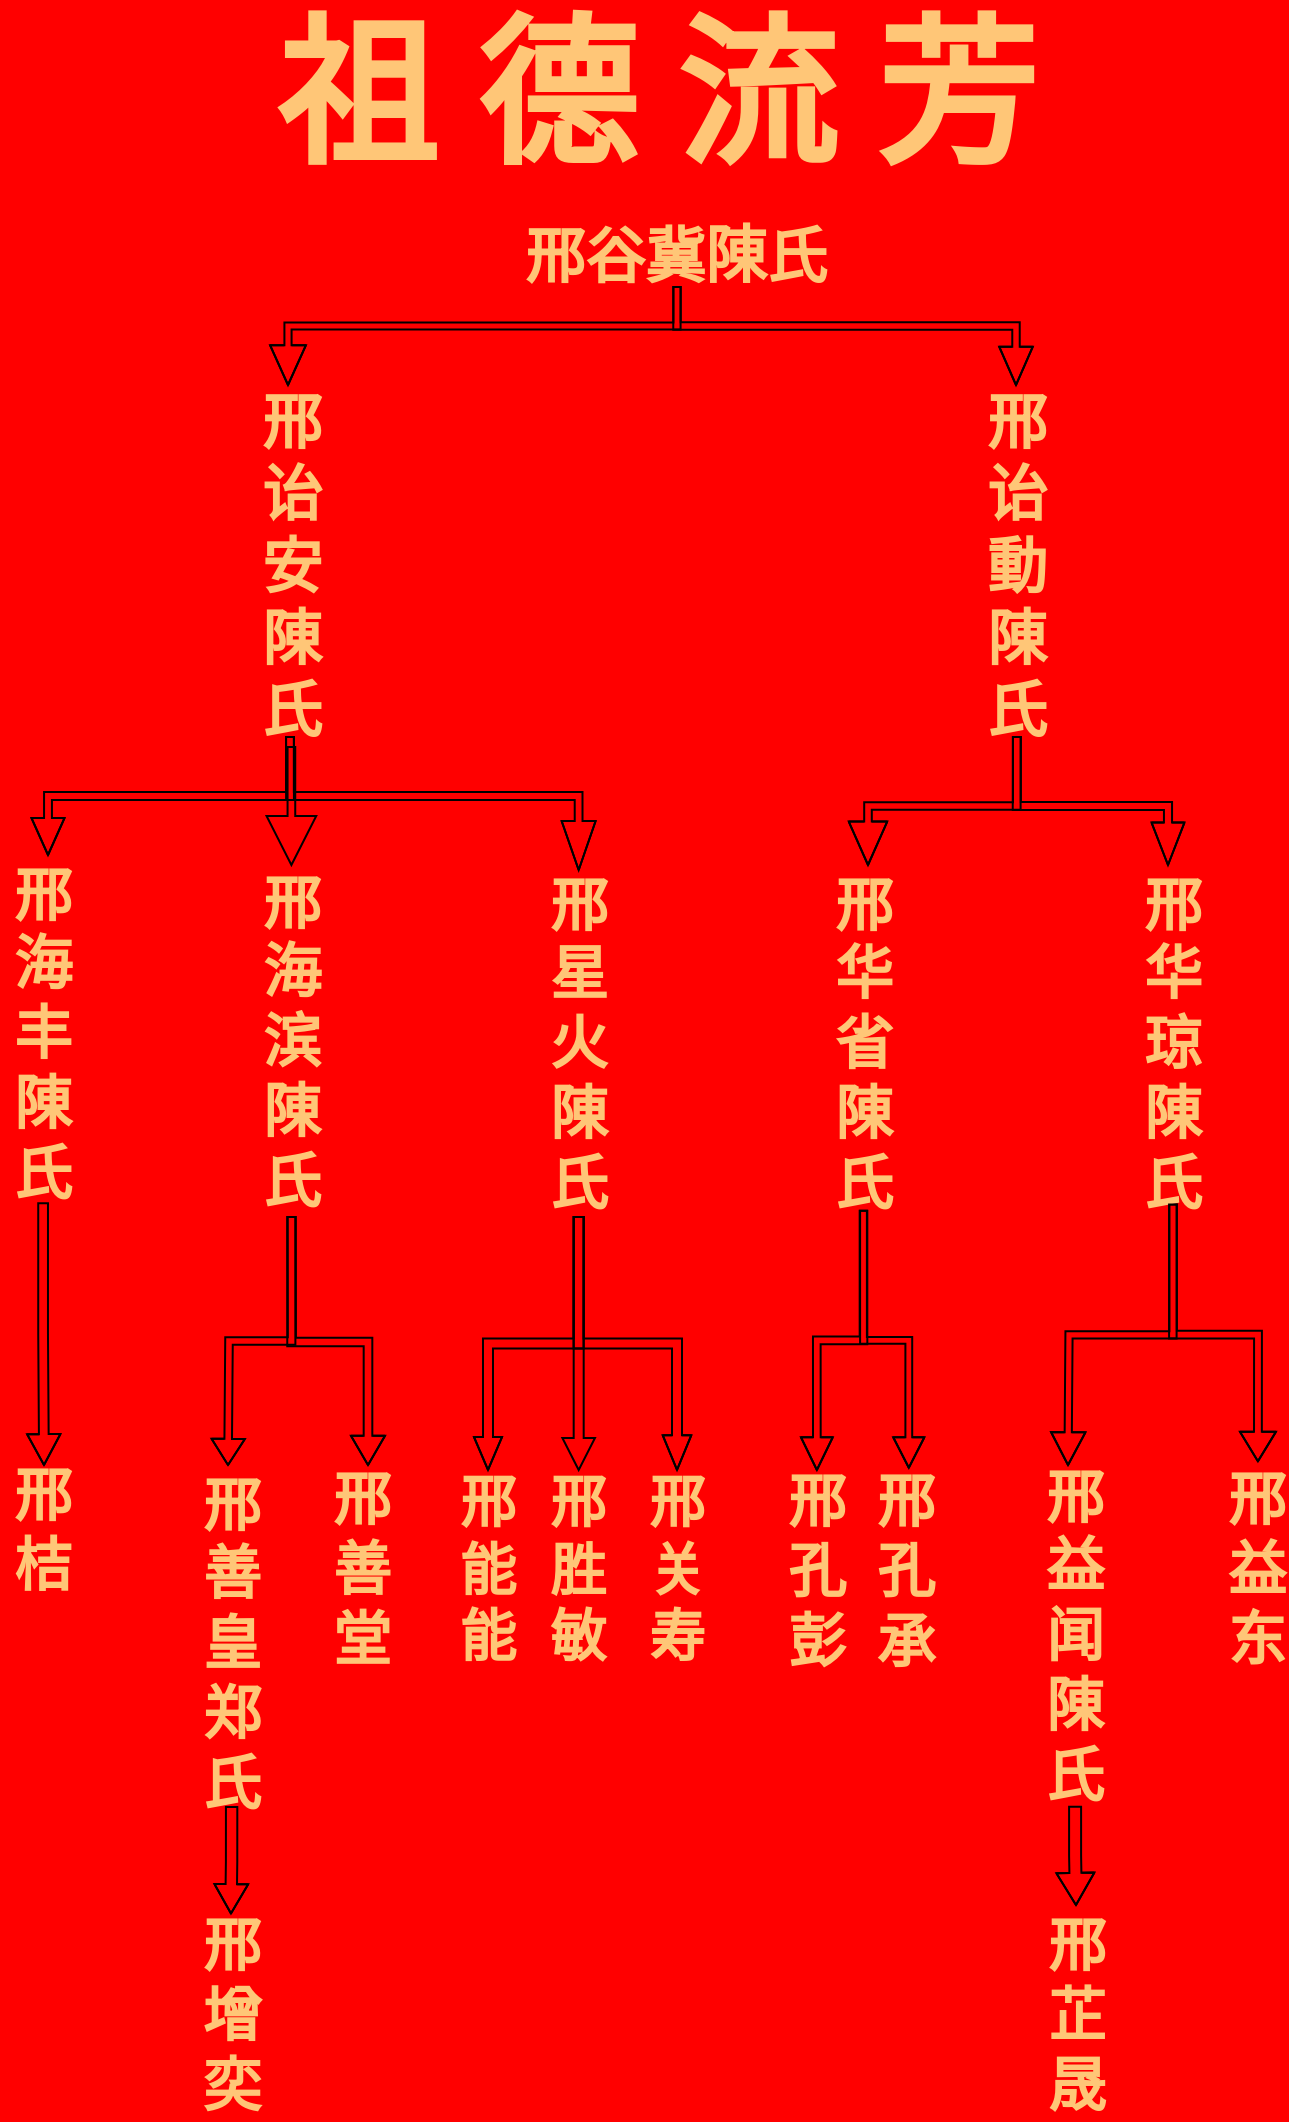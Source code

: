 <mxfile version="26.0.11">
  <diagram name="Page-1" id="RpHs7PLilBtEIWHlMbL4">
    <mxGraphModel dx="1590" dy="1078" grid="1" gridSize="10" guides="1" tooltips="1" connect="1" arrows="1" fold="1" page="1" pageScale="1" pageWidth="827" pageHeight="1169" background="#FF0000" math="0" shadow="0">
      <root>
        <mxCell id="0" />
        <mxCell id="1" parent="0" />
        <mxCell id="3mZjC6TeXiICDlZPDG1V-1" value="&lt;font style=&quot;font-size: 80px;&quot; face=&quot;Times New Roman&quot;&gt;祖 德 流 芳&lt;/font&gt;" style="text;strokeColor=none;align=center;fillColor=none;html=1;verticalAlign=middle;whiteSpace=wrap;rounded=0;strokeWidth=1;fontColor=light-dark(#ffc677, #a95100);fontStyle=1" parent="1" vertex="1">
          <mxGeometry x="195" y="30" width="458" height="90" as="geometry" />
        </mxCell>
        <mxCell id="8uNbgZS-m6edGhrlhhFk-21" style="edgeStyle=orthogonalEdgeStyle;shape=flexArrow;rounded=0;orthogonalLoop=1;jettySize=auto;html=1;exitX=0.5;exitY=1;exitDx=0;exitDy=0;width=3.582;endSize=6.312;endWidth=13.351;" edge="1" parent="1" source="3mZjC6TeXiICDlZPDG1V-12">
          <mxGeometry relative="1" as="geometry">
            <mxPoint x="240" y="220" as="targetPoint" />
            <Array as="points">
              <mxPoint x="434" y="190" />
              <mxPoint x="240" y="190" />
            </Array>
          </mxGeometry>
        </mxCell>
        <mxCell id="8uNbgZS-m6edGhrlhhFk-40" style="edgeStyle=orthogonalEdgeStyle;shape=flexArrow;rounded=0;orthogonalLoop=1;jettySize=auto;html=1;exitX=0.5;exitY=1;exitDx=0;exitDy=0;width=3.721;endSize=6.052;endWidth=12.086;" edge="1" parent="1" source="3mZjC6TeXiICDlZPDG1V-12">
          <mxGeometry relative="1" as="geometry">
            <mxPoint x="604" y="220" as="targetPoint" />
            <Array as="points">
              <mxPoint x="435" y="190" />
              <mxPoint x="604" y="190" />
            </Array>
          </mxGeometry>
        </mxCell>
        <mxCell id="3mZjC6TeXiICDlZPDG1V-12" value="&lt;div style=&quot;text-align: start;&quot;&gt;&lt;b style=&quot;font-size: 30px;&quot;&gt;&lt;span style=&quot;white-space: nowrap;&quot;&gt;邢谷冀&lt;/span&gt;&lt;/b&gt;&lt;span style=&quot;text-align: center;&quot;&gt;&lt;font style=&quot;font-size: 31px;&quot;&gt;&lt;b&gt;陳&lt;/b&gt;&lt;/font&gt;&lt;/span&gt;&lt;b style=&quot;font-size: 30px;&quot;&gt;&lt;span style=&quot;white-space: nowrap;&quot;&gt;氏&lt;/span&gt;&lt;/b&gt;&lt;/div&gt;" style="text;strokeColor=none;align=center;fillColor=none;html=1;verticalAlign=middle;whiteSpace=wrap;rounded=0;strokeWidth=1;fontColor=light-dark(#ffc677, #a95100);" parent="1" vertex="1">
          <mxGeometry x="336.38" y="140" width="196.25" height="30" as="geometry" />
        </mxCell>
        <mxCell id="8uNbgZS-m6edGhrlhhFk-22" style="edgeStyle=orthogonalEdgeStyle;shape=flexArrow;rounded=0;orthogonalLoop=1;jettySize=auto;html=1;width=3.944;endSize=5.854;endWidth=11.613;" edge="1" parent="1">
          <mxGeometry relative="1" as="geometry">
            <mxPoint x="120" y="455.0" as="targetPoint" />
            <mxPoint x="241.034" y="395.0" as="sourcePoint" />
            <Array as="points">
              <mxPoint x="241" y="425" />
              <mxPoint x="120" y="425" />
            </Array>
          </mxGeometry>
        </mxCell>
        <mxCell id="8uNbgZS-m6edGhrlhhFk-25" style="edgeStyle=orthogonalEdgeStyle;shape=flexArrow;rounded=0;orthogonalLoop=1;jettySize=auto;html=1;entryX=0.5;entryY=0;entryDx=0;entryDy=0;width=3.896;endSize=7.829;endWidth=12.096;" edge="1" parent="1" target="3mZjC6TeXiICDlZPDG1V-36">
          <mxGeometry relative="1" as="geometry">
            <mxPoint x="240.957" y="395.0" as="sourcePoint" />
            <mxPoint x="385.34" y="466.25" as="targetPoint" />
            <Array as="points">
              <mxPoint x="241" y="425" />
              <mxPoint x="385" y="425" />
            </Array>
          </mxGeometry>
        </mxCell>
        <mxCell id="8uNbgZS-m6edGhrlhhFk-56" style="edgeStyle=orthogonalEdgeStyle;shape=flexArrow;rounded=0;orthogonalLoop=1;jettySize=auto;html=1;exitX=0.5;exitY=1;exitDx=0;exitDy=0;entryX=0.5;entryY=0;entryDx=0;entryDy=0;width=3.842;endSize=7.835;" edge="1" parent="1">
          <mxGeometry relative="1" as="geometry">
            <mxPoint x="241.7" y="400" as="sourcePoint" />
            <mxPoint x="241.7" y="460" as="targetPoint" />
          </mxGeometry>
        </mxCell>
        <mxCell id="3mZjC6TeXiICDlZPDG1V-23" value="&lt;span style=&quot;white-space: nowrap;&quot;&gt;&lt;b&gt;&lt;font style=&quot;font-size: 30px;&quot;&gt;邢&lt;/font&gt;&lt;/b&gt;&lt;/span&gt;&lt;div&gt;&lt;span style=&quot;white-space: nowrap;&quot;&gt;&lt;b&gt;&lt;font style=&quot;font-size: 30px;&quot;&gt;诒&lt;/font&gt;&lt;/b&gt;&lt;/span&gt;&lt;/div&gt;&lt;div&gt;&lt;font style=&quot;font-size: 30px;&quot;&gt;&lt;span style=&quot;white-space: nowrap;&quot;&gt;&lt;b&gt;&lt;font&gt;安&lt;/font&gt;&lt;/b&gt;&lt;/span&gt;&lt;b&gt;&lt;font&gt;陳&lt;/font&gt;&lt;/b&gt;&lt;/font&gt;&lt;/div&gt;&lt;div&gt;&lt;span style=&quot;white-space: nowrap;&quot;&gt;&lt;b&gt;&lt;font style=&quot;font-size: 30px;&quot;&gt;氏&lt;/font&gt;&lt;/b&gt;&lt;/span&gt;&lt;/div&gt;" style="text;strokeColor=none;align=center;fillColor=none;html=1;verticalAlign=middle;whiteSpace=wrap;rounded=0;strokeWidth=1;fontColor=light-dark(#ffc677, #a95100);" parent="1" vertex="1">
          <mxGeometry x="222.75" y="220" width="38" height="180" as="geometry" />
        </mxCell>
        <mxCell id="8uNbgZS-m6edGhrlhhFk-27" style="edgeStyle=orthogonalEdgeStyle;shape=flexArrow;rounded=0;orthogonalLoop=1;jettySize=auto;html=1;width=3.797;endSize=6.904;endWidth=14.438;" edge="1" parent="1" source="3mZjC6TeXiICDlZPDG1V-25">
          <mxGeometry relative="1" as="geometry">
            <mxPoint x="530" y="460" as="targetPoint" />
            <Array as="points">
              <mxPoint x="604" y="430" />
              <mxPoint x="530" y="430" />
            </Array>
          </mxGeometry>
        </mxCell>
        <mxCell id="8uNbgZS-m6edGhrlhhFk-28" style="edgeStyle=orthogonalEdgeStyle;shape=flexArrow;rounded=0;orthogonalLoop=1;jettySize=auto;html=1;exitX=0.5;exitY=1;exitDx=0;exitDy=0;width=4.051;endSize=6.734;endWidth=11.388;" edge="1" parent="1" source="3mZjC6TeXiICDlZPDG1V-25">
          <mxGeometry relative="1" as="geometry">
            <mxPoint x="680" y="460" as="targetPoint" />
            <Array as="points">
              <mxPoint x="604" y="430" />
              <mxPoint x="680" y="430" />
            </Array>
          </mxGeometry>
        </mxCell>
        <mxCell id="3mZjC6TeXiICDlZPDG1V-25" value="&lt;span style=&quot;white-space: nowrap;&quot;&gt;&lt;b&gt;&lt;font style=&quot;font-size: 30px;&quot;&gt;邢&lt;/font&gt;&lt;/b&gt;&lt;/span&gt;&lt;div&gt;&lt;b&gt;&lt;font style=&quot;font-size: 30px;&quot;&gt;&lt;span style=&quot;white-space: nowrap;&quot;&gt;诒&lt;/span&gt;&lt;br&gt;&lt;/font&gt;&lt;/b&gt;&lt;/div&gt;&lt;div&gt;&lt;font style=&quot;font-size: 30px;&quot;&gt;&lt;b&gt;動&lt;/b&gt;&lt;br&gt;&lt;/font&gt;&lt;/div&gt;&lt;div&gt;&lt;font style=&quot;font-size: 30px;&quot;&gt;&lt;b&gt;&lt;font&gt;陳&lt;/font&gt;&lt;/b&gt;&lt;br&gt;&lt;/font&gt;&lt;/div&gt;&lt;div&gt;&lt;span style=&quot;white-space: nowrap;&quot;&gt;&lt;b&gt;&lt;font style=&quot;font-size: 30px;&quot;&gt;氏&lt;/font&gt;&lt;/b&gt;&lt;/span&gt;&lt;/div&gt;" style="text;strokeColor=none;align=center;fillColor=none;html=1;verticalAlign=middle;whiteSpace=wrap;rounded=0;strokeWidth=1;fontColor=light-dark(#ffc677, #a95100);" parent="1" vertex="1">
          <mxGeometry x="586.94" y="225" width="35" height="170" as="geometry" />
        </mxCell>
        <mxCell id="8uNbgZS-m6edGhrlhhFk-47" style="edgeStyle=orthogonalEdgeStyle;shape=flexArrow;rounded=0;orthogonalLoop=1;jettySize=auto;html=1;exitX=0.5;exitY=1;exitDx=0;exitDy=0;width=3.6;endSize=5.14;endWidth=12.628;" edge="1" parent="1" source="3mZjC6TeXiICDlZPDG1V-26">
          <mxGeometry relative="1" as="geometry">
            <mxPoint x="630" y="760" as="targetPoint" />
          </mxGeometry>
        </mxCell>
        <mxCell id="3mZjC6TeXiICDlZPDG1V-26" value="&lt;font style=&quot;font-size: 29px;&quot;&gt;&lt;span style=&quot;white-space: nowrap;&quot;&gt;&lt;b&gt;邢&lt;/b&gt;&lt;/span&gt;&lt;/font&gt;&lt;div&gt;&lt;b&gt;&lt;font style=&quot;font-size: 29px;&quot;&gt;&lt;span style=&quot;white-space: nowrap;&quot;&gt;华&lt;/span&gt;&lt;br&gt;&lt;/font&gt;&lt;/b&gt;&lt;/div&gt;&lt;div&gt;&lt;font style=&quot;font-size: 29px;&quot;&gt;&lt;span style=&quot;white-space: nowrap;&quot;&gt;&lt;b&gt;琼&lt;/b&gt;&lt;/span&gt;&lt;/font&gt;&lt;/div&gt;&lt;div&gt;&lt;font style=&quot;font-size: 29px;&quot;&gt;&lt;b&gt;&lt;font&gt;陳&lt;/font&gt;&lt;/b&gt;&lt;br&gt;&lt;/font&gt;&lt;/div&gt;&lt;div&gt;&lt;font style=&quot;font-size: 29px;&quot;&gt;&lt;span style=&quot;white-space: nowrap;&quot;&gt;&lt;b&gt;氏&lt;/b&gt;&lt;/span&gt;&lt;/font&gt;&lt;/div&gt;" style="text;strokeColor=none;align=center;fillColor=none;html=1;verticalAlign=middle;whiteSpace=wrap;rounded=0;strokeWidth=1;fontColor=light-dark(#ffc677, #a95100);" parent="1" vertex="1">
          <mxGeometry x="660" y="468.75" width="45" height="160" as="geometry" />
        </mxCell>
        <mxCell id="8uNbgZS-m6edGhrlhhFk-35" style="edgeStyle=orthogonalEdgeStyle;shape=flexArrow;rounded=0;orthogonalLoop=1;jettySize=auto;html=1;entryX=0.5;entryY=0;entryDx=0;entryDy=0;width=3.83;endSize=5.128;endWidth=11.08;" edge="1" parent="1" source="3mZjC6TeXiICDlZPDG1V-27" target="3mZjC6TeXiICDlZPDG1V-30">
          <mxGeometry relative="1" as="geometry" />
        </mxCell>
        <mxCell id="3mZjC6TeXiICDlZPDG1V-27" value="&lt;span style=&quot;white-space: nowrap;&quot;&gt;&lt;b&gt;&lt;font style=&quot;font-size: 29px;&quot;&gt;邢&lt;/font&gt;&lt;/b&gt;&lt;/span&gt;&lt;div&gt;&lt;span style=&quot;white-space: nowrap;&quot;&gt;&lt;b&gt;&lt;font style=&quot;font-size: 29px;&quot;&gt;华&lt;/font&gt;&lt;/b&gt;&lt;/span&gt;&lt;/div&gt;&lt;div&gt;&lt;span style=&quot;white-space: nowrap;&quot;&gt;&lt;b&gt;&lt;font style=&quot;font-size: 29px;&quot;&gt;省&lt;/font&gt;&lt;/b&gt;&lt;/span&gt;&lt;/div&gt;&lt;div&gt;&lt;font style=&quot;font-size: 29px;&quot;&gt;&lt;b&gt;&lt;font&gt;陳&lt;/font&gt;&lt;/b&gt;&lt;br&gt;&lt;/font&gt;&lt;/div&gt;&lt;div&gt;&lt;span style=&quot;white-space: nowrap;&quot;&gt;&lt;b&gt;&lt;font style=&quot;font-size: 29px;&quot;&gt;氏&lt;/font&gt;&lt;/b&gt;&lt;/span&gt;&lt;/div&gt;" style="text;strokeColor=none;align=center;fillColor=none;html=1;verticalAlign=middle;whiteSpace=wrap;rounded=0;strokeWidth=1;fontColor=light-dark(#ffc677, #a95100);" parent="1" vertex="1">
          <mxGeometry x="510" y="465.63" width="35.5" height="166.25" as="geometry" />
        </mxCell>
        <mxCell id="3mZjC6TeXiICDlZPDG1V-29" value="&lt;span style=&quot;white-space: nowrap;&quot;&gt;&lt;font style=&quot;font-size: 29px;&quot;&gt;&lt;b&gt;邢&lt;/b&gt;&lt;/font&gt;&lt;/span&gt;&lt;div&gt;&lt;span style=&quot;white-space: nowrap;&quot;&gt;&lt;font style=&quot;font-size: 29px;&quot;&gt;&lt;b&gt;孔&lt;/b&gt;&lt;/font&gt;&lt;/span&gt;&lt;/div&gt;&lt;div&gt;&lt;span style=&quot;white-space: nowrap;&quot;&gt;&lt;font style=&quot;font-size: 29px;&quot;&gt;&lt;b&gt;承&lt;/b&gt;&lt;/font&gt;&lt;/span&gt;&lt;/div&gt;" style="text;strokeColor=none;align=center;fillColor=none;html=1;verticalAlign=middle;whiteSpace=wrap;rounded=0;strokeWidth=1;fontColor=light-dark(#ffc677, #a95100);" parent="1" vertex="1">
          <mxGeometry x="532.63" y="762.49" width="32.38" height="100.07" as="geometry" />
        </mxCell>
        <mxCell id="3mZjC6TeXiICDlZPDG1V-30" value="&lt;span style=&quot;white-space: nowrap;&quot;&gt;&lt;font style=&quot;font-size: 29px;&quot;&gt;&lt;b&gt;邢&lt;/b&gt;&lt;/font&gt;&lt;/span&gt;&lt;div&gt;&lt;span style=&quot;white-space: nowrap;&quot;&gt;&lt;font style=&quot;font-size: 29px;&quot;&gt;&lt;b&gt;孔&lt;/b&gt;&lt;/font&gt;&lt;/span&gt;&lt;/div&gt;&lt;div&gt;&lt;span style=&quot;white-space: nowrap;&quot;&gt;&lt;font style=&quot;font-size: 29px;&quot;&gt;&lt;b&gt;彭&lt;/b&gt;&lt;/font&gt;&lt;/span&gt;&lt;/div&gt;" style="text;strokeColor=none;align=center;fillColor=none;html=1;verticalAlign=middle;whiteSpace=wrap;rounded=0;strokeWidth=1;fontColor=light-dark(#ffc677, #a95100);" parent="1" vertex="1">
          <mxGeometry x="490" y="762.49" width="28.88" height="100.07" as="geometry" />
        </mxCell>
        <mxCell id="8uNbgZS-m6edGhrlhhFk-51" style="edgeStyle=orthogonalEdgeStyle;shape=flexArrow;rounded=0;orthogonalLoop=1;jettySize=auto;html=1;endWidth=12;endSize=5.025;width=6;" edge="1" parent="1" source="3mZjC6TeXiICDlZPDG1V-31">
          <mxGeometry relative="1" as="geometry">
            <mxPoint x="634" y="980" as="targetPoint" />
          </mxGeometry>
        </mxCell>
        <mxCell id="3mZjC6TeXiICDlZPDG1V-31" value="&lt;span style=&quot;white-space: nowrap;&quot;&gt;&lt;font style=&quot;font-size: 29px;&quot;&gt;&lt;b&gt;邢&lt;/b&gt;&lt;/font&gt;&lt;/span&gt;&lt;div&gt;&lt;span style=&quot;white-space: nowrap;&quot;&gt;&lt;font style=&quot;font-size: 29px;&quot;&gt;&lt;b&gt;益&lt;/b&gt;&lt;/font&gt;&lt;/span&gt;&lt;/div&gt;&lt;div&gt;&lt;span style=&quot;text-wrap-mode: nowrap;&quot;&gt;&lt;b&gt;&lt;font style=&quot;font-size: 29px;&quot;&gt;闻&lt;/font&gt;&lt;/b&gt;&lt;/span&gt;&lt;/div&gt;&lt;div&gt;&lt;font style=&quot;font-size: 29px;&quot;&gt;&lt;b&gt;&lt;font&gt;陳&lt;/font&gt;&lt;/b&gt;&lt;br&gt;&lt;/font&gt;&lt;/div&gt;&lt;div&gt;&lt;span style=&quot;white-space: nowrap;&quot;&gt;&lt;font style=&quot;font-size: 29px;&quot;&gt;&lt;b&gt;氏&lt;/b&gt;&lt;/font&gt;&lt;/span&gt;&lt;/div&gt;" style="text;strokeColor=none;align=center;fillColor=none;html=1;verticalAlign=middle;whiteSpace=wrap;rounded=0;strokeWidth=1;fontColor=light-dark(#ffc677, #a95100);" parent="1" vertex="1">
          <mxGeometry x="614.12" y="759.93" width="38.88" height="170" as="geometry" />
        </mxCell>
        <mxCell id="3mZjC6TeXiICDlZPDG1V-32" value="&lt;span style=&quot;white-space: nowrap;&quot;&gt;&lt;b&gt;&lt;font style=&quot;font-size: 29px;&quot;&gt;邢&lt;/font&gt;&lt;/b&gt;&lt;/span&gt;&lt;div&gt;&lt;span style=&quot;white-space: nowrap;&quot;&gt;&lt;b&gt;&lt;font style=&quot;font-size: 29px;&quot;&gt;益&lt;/font&gt;&lt;/b&gt;&lt;/span&gt;&lt;/div&gt;&lt;div&gt;&lt;span style=&quot;white-space: nowrap;&quot;&gt;&lt;b&gt;&lt;font style=&quot;font-size: 29px;&quot;&gt;东&lt;/font&gt;&lt;/b&gt;&lt;/span&gt;&lt;/div&gt;" style="text;strokeColor=none;align=center;fillColor=none;html=1;verticalAlign=middle;whiteSpace=wrap;rounded=0;strokeWidth=1;fontColor=light-dark(#ffc677, #a95100);" parent="1" vertex="1">
          <mxGeometry x="710" y="759.93" width="28.88" height="104.93" as="geometry" />
        </mxCell>
        <mxCell id="8uNbgZS-m6edGhrlhhFk-44" style="edgeStyle=orthogonalEdgeStyle;shape=flexArrow;rounded=0;orthogonalLoop=1;jettySize=auto;html=1;exitX=0.5;exitY=1;exitDx=0;exitDy=0;width=3.784;endSize=4.022;endWidth=11.874;" edge="1" parent="1" source="3mZjC6TeXiICDlZPDG1V-33">
          <mxGeometry relative="1" as="geometry">
            <mxPoint x="210" y="760" as="targetPoint" />
          </mxGeometry>
        </mxCell>
        <mxCell id="8uNbgZS-m6edGhrlhhFk-45" style="edgeStyle=orthogonalEdgeStyle;shape=flexArrow;rounded=0;orthogonalLoop=1;jettySize=auto;html=1;exitX=0.5;exitY=1;exitDx=0;exitDy=0;width=4.324;endSize=4.524;endWidth=11.717;" edge="1" parent="1" source="3mZjC6TeXiICDlZPDG1V-33">
          <mxGeometry relative="1" as="geometry">
            <mxPoint x="280" y="760" as="targetPoint" />
            <Array as="points">
              <mxPoint x="242" y="698" />
              <mxPoint x="280" y="698" />
            </Array>
          </mxGeometry>
        </mxCell>
        <mxCell id="3mZjC6TeXiICDlZPDG1V-33" value="&lt;span style=&quot;white-space: nowrap;&quot;&gt;&lt;font style=&quot;font-size: 29px;&quot;&gt;&lt;b&gt;邢&lt;/b&gt;&lt;/font&gt;&lt;/span&gt;&lt;div&gt;&lt;span style=&quot;white-space: nowrap;&quot;&gt;&lt;font style=&quot;font-size: 29px;&quot;&gt;&lt;b&gt;海&lt;/b&gt;&lt;/font&gt;&lt;/span&gt;&lt;/div&gt;&lt;div&gt;&lt;span style=&quot;white-space: nowrap;&quot;&gt;&lt;font style=&quot;font-size: 29px;&quot;&gt;&lt;b&gt;滨&lt;/b&gt;&lt;/font&gt;&lt;/span&gt;&lt;/div&gt;&lt;div&gt;&lt;font style=&quot;font-size: 29px;&quot;&gt;&lt;b&gt;&lt;font&gt;陳&lt;/font&gt;&lt;/b&gt;&lt;br&gt;&lt;/font&gt;&lt;/div&gt;&lt;div&gt;&lt;span style=&quot;white-space: nowrap;&quot;&gt;&lt;font style=&quot;font-size: 29px;&quot;&gt;&lt;b&gt;氏&lt;/b&gt;&lt;/font&gt;&lt;/span&gt;&lt;/div&gt;" style="text;strokeColor=none;align=center;fillColor=none;html=1;verticalAlign=middle;whiteSpace=wrap;rounded=0;strokeWidth=1;fontColor=light-dark(#ffc677, #a95100);" parent="1" vertex="1">
          <mxGeometry x="222" y="460" width="39.5" height="175" as="geometry" />
        </mxCell>
        <mxCell id="8uNbgZS-m6edGhrlhhFk-46" style="edgeStyle=orthogonalEdgeStyle;shape=flexArrow;rounded=0;orthogonalLoop=1;jettySize=auto;html=1;endWidth=10.795;endSize=4.812;width=4.865;" edge="1" parent="1" source="3mZjC6TeXiICDlZPDG1V-35">
          <mxGeometry relative="1" as="geometry">
            <mxPoint x="118" y="760" as="targetPoint" />
          </mxGeometry>
        </mxCell>
        <mxCell id="3mZjC6TeXiICDlZPDG1V-35" value="&lt;span style=&quot;white-space: nowrap;&quot;&gt;&lt;font style=&quot;font-size: 29px;&quot;&gt;&lt;b&gt;邢&lt;/b&gt;&lt;/font&gt;&lt;/span&gt;&lt;div&gt;&lt;span style=&quot;white-space: nowrap;&quot;&gt;&lt;font style=&quot;font-size: 29px;&quot;&gt;&lt;b&gt;海&lt;/b&gt;&lt;/font&gt;&lt;/span&gt;&lt;/div&gt;&lt;div&gt;&lt;span style=&quot;white-space: nowrap;&quot;&gt;&lt;font style=&quot;font-size: 29px;&quot;&gt;&lt;b&gt;丰&lt;/b&gt;&lt;/font&gt;&lt;/span&gt;&lt;/div&gt;&lt;div&gt;&lt;font style=&quot;font-size: 29px;&quot;&gt;&lt;b&gt;&lt;font&gt;陳&lt;/font&gt;&lt;/b&gt;&lt;br&gt;&lt;/font&gt;&lt;/div&gt;&lt;div&gt;&lt;span style=&quot;white-space: nowrap;&quot;&gt;&lt;font style=&quot;font-size: 29px;&quot;&gt;&lt;b&gt;氏&lt;/b&gt;&lt;/font&gt;&lt;/span&gt;&lt;/div&gt;" style="text;strokeColor=none;align=center;fillColor=none;html=1;verticalAlign=middle;whiteSpace=wrap;rounded=0;strokeWidth=1;fontColor=light-dark(#ffc677, #a95100);" parent="1" vertex="1">
          <mxGeometry x="96.02" y="460" width="43.06" height="168.12" as="geometry" />
        </mxCell>
        <mxCell id="8uNbgZS-m6edGhrlhhFk-41" style="edgeStyle=orthogonalEdgeStyle;shape=flexArrow;rounded=0;orthogonalLoop=1;jettySize=auto;html=1;exitX=0.5;exitY=1;exitDx=0;exitDy=0;entryX=0.5;entryY=0;entryDx=0;entryDy=0;width=5;endSize=4.997;endWidth=10.278;" edge="1" parent="1" source="3mZjC6TeXiICDlZPDG1V-36" target="3mZjC6TeXiICDlZPDG1V-41">
          <mxGeometry relative="1" as="geometry" />
        </mxCell>
        <mxCell id="8uNbgZS-m6edGhrlhhFk-42" style="edgeStyle=orthogonalEdgeStyle;shape=flexArrow;rounded=0;orthogonalLoop=1;jettySize=auto;html=1;exitX=0.5;exitY=1;exitDx=0;exitDy=0;entryX=0.5;entryY=0;entryDx=0;entryDy=0;width=5;endSize=5.181;endWidth=8.056;" edge="1" parent="1" source="3mZjC6TeXiICDlZPDG1V-36" target="3mZjC6TeXiICDlZPDG1V-42">
          <mxGeometry relative="1" as="geometry" />
        </mxCell>
        <mxCell id="8uNbgZS-m6edGhrlhhFk-43" style="edgeStyle=orthogonalEdgeStyle;shape=flexArrow;rounded=0;orthogonalLoop=1;jettySize=auto;html=1;exitX=0.5;exitY=1;exitDx=0;exitDy=0;entryX=0.5;entryY=0;entryDx=0;entryDy=0;endWidth=8.333;endSize=5.458;width=5;" edge="1" parent="1" source="3mZjC6TeXiICDlZPDG1V-36" target="3mZjC6TeXiICDlZPDG1V-40">
          <mxGeometry relative="1" as="geometry" />
        </mxCell>
        <mxCell id="3mZjC6TeXiICDlZPDG1V-36" value="&lt;span style=&quot;white-space: nowrap;&quot;&gt;&lt;font style=&quot;font-size: 29px;&quot;&gt;&lt;b&gt;邢&lt;/b&gt;&lt;/font&gt;&lt;/span&gt;&lt;div&gt;&lt;span style=&quot;white-space: nowrap;&quot;&gt;&lt;font style=&quot;font-size: 29px;&quot;&gt;&lt;b&gt;星&lt;/b&gt;&lt;/font&gt;&lt;/span&gt;&lt;/div&gt;&lt;div&gt;&lt;span style=&quot;white-space: nowrap;&quot;&gt;&lt;font style=&quot;font-size: 29px;&quot;&gt;&lt;b&gt;火&lt;/b&gt;&lt;/font&gt;&lt;/span&gt;&lt;/div&gt;&lt;div&gt;&lt;font style=&quot;font-size: 29px;&quot;&gt;&lt;b&gt;&lt;font&gt;陳&lt;/font&gt;&lt;/b&gt;&lt;br&gt;&lt;/font&gt;&lt;/div&gt;&lt;div&gt;&lt;span style=&quot;white-space: nowrap;&quot;&gt;&lt;font style=&quot;font-size: 29px;&quot;&gt;&lt;b&gt;氏&lt;/b&gt;&lt;/font&gt;&lt;/span&gt;&lt;/div&gt;" style="text;strokeColor=none;align=center;fillColor=none;html=1;verticalAlign=middle;whiteSpace=wrap;rounded=0;strokeWidth=1;fontColor=light-dark(#ffc677, #a95100);" parent="1" vertex="1">
          <mxGeometry x="364.09" y="462.5" width="42.5" height="172.5" as="geometry" />
        </mxCell>
        <mxCell id="3mZjC6TeXiICDlZPDG1V-37" value="&lt;span style=&quot;white-space: nowrap;&quot;&gt;&lt;b&gt;&lt;font style=&quot;font-size: 29px;&quot;&gt;邢&lt;/font&gt;&lt;/b&gt;&lt;/span&gt;&lt;div&gt;&lt;span style=&quot;white-space: nowrap;&quot;&gt;&lt;b&gt;&lt;font style=&quot;font-size: 29px;&quot;&gt;桔&lt;/font&gt;&lt;/b&gt;&lt;/span&gt;&lt;/div&gt;" style="text;strokeColor=none;align=center;fillColor=none;html=1;verticalAlign=middle;whiteSpace=wrap;rounded=0;strokeWidth=1;fontColor=light-dark(#ffc677, #a95100);" parent="1" vertex="1">
          <mxGeometry x="100.11" y="762.49" width="34.88" height="60" as="geometry" />
        </mxCell>
        <mxCell id="3mZjC6TeXiICDlZPDG1V-38" value="&lt;span style=&quot;white-space: nowrap;&quot;&gt;&lt;b&gt;&lt;font style=&quot;font-size: 29px;&quot;&gt;邢&lt;/font&gt;&lt;/b&gt;&lt;/span&gt;&lt;div&gt;&lt;span style=&quot;white-space: nowrap;&quot;&gt;&lt;b&gt;&lt;font style=&quot;font-size: 29px;&quot;&gt;善&lt;/font&gt;&lt;/b&gt;&lt;/span&gt;&lt;/div&gt;&lt;div&gt;&lt;span style=&quot;white-space: nowrap;&quot;&gt;&lt;b&gt;&lt;font style=&quot;font-size: 29px;&quot;&gt;堂&lt;/font&gt;&lt;/b&gt;&lt;/span&gt;&lt;/div&gt;" style="text;strokeColor=none;align=center;fillColor=none;html=1;verticalAlign=middle;whiteSpace=wrap;rounded=0;strokeWidth=1;fontColor=light-dark(#ffc677, #a95100);" parent="1" vertex="1">
          <mxGeometry x="261.5" y="762.49" width="30" height="100" as="geometry" />
        </mxCell>
        <mxCell id="3mZjC6TeXiICDlZPDG1V-39" value="&lt;span style=&quot;white-space: nowrap;&quot;&gt;&lt;font style=&quot;font-size: 29px;&quot;&gt;&lt;b&gt;邢&lt;/b&gt;&lt;/font&gt;&lt;/span&gt;&lt;div&gt;&lt;span style=&quot;white-space: nowrap;&quot;&gt;&lt;font style=&quot;font-size: 29px;&quot;&gt;&lt;b&gt;善&lt;/b&gt;&lt;/font&gt;&lt;/span&gt;&lt;/div&gt;&lt;div&gt;&lt;span style=&quot;white-space: nowrap;&quot;&gt;&lt;font style=&quot;font-size: 29px;&quot;&gt;&lt;b&gt;皇&lt;/b&gt;&lt;/font&gt;&lt;/span&gt;&lt;/div&gt;&lt;div&gt;&lt;span style=&quot;white-space: nowrap;&quot;&gt;&lt;font style=&quot;font-size: 29px;&quot;&gt;&lt;b&gt;郑&lt;/b&gt;&lt;/font&gt;&lt;/span&gt;&lt;/div&gt;&lt;div&gt;&lt;span style=&quot;white-space: nowrap;&quot;&gt;&lt;font style=&quot;font-size: 29px;&quot;&gt;&lt;b&gt;氏&lt;/b&gt;&lt;/font&gt;&lt;/span&gt;&lt;/div&gt;" style="text;strokeColor=none;align=center;fillColor=none;html=1;verticalAlign=middle;whiteSpace=wrap;rounded=0;strokeWidth=1;fontColor=light-dark(#ffc677, #a95100);" parent="1" vertex="1">
          <mxGeometry x="190" y="767.49" width="43.62" height="162.51" as="geometry" />
        </mxCell>
        <mxCell id="3mZjC6TeXiICDlZPDG1V-40" value="&lt;span style=&quot;white-space: nowrap;&quot;&gt;&lt;b&gt;&lt;font style=&quot;font-size: 28px;&quot;&gt;邢&lt;/font&gt;&lt;/b&gt;&lt;/span&gt;&lt;div&gt;&lt;span style=&quot;white-space: nowrap;&quot;&gt;&lt;b&gt;&lt;font style=&quot;font-size: 28px;&quot;&gt;关&lt;/font&gt;&lt;/b&gt;&lt;/span&gt;&lt;/div&gt;&lt;div&gt;&lt;span style=&quot;white-space: nowrap;&quot;&gt;&lt;b&gt;&lt;font style=&quot;font-size: 28px;&quot;&gt;寿&lt;/font&gt;&lt;/b&gt;&lt;/span&gt;&lt;/div&gt;" style="text;strokeColor=none;align=center;fillColor=none;html=1;verticalAlign=middle;whiteSpace=wrap;rounded=0;strokeWidth=1;fontColor=light-dark(#ffc677, #a95100);" parent="1" vertex="1">
          <mxGeometry x="419.82" y="762.49" width="29.38" height="100" as="geometry" />
        </mxCell>
        <mxCell id="3mZjC6TeXiICDlZPDG1V-41" value="&lt;span style=&quot;white-space: nowrap;&quot;&gt;&lt;font style=&quot;font-size: 28px;&quot;&gt;&lt;b&gt;邢&lt;/b&gt;&lt;/font&gt;&lt;/span&gt;&lt;div&gt;&lt;span style=&quot;white-space: nowrap;&quot;&gt;&lt;font style=&quot;font-size: 28px;&quot;&gt;&lt;b&gt;胜&lt;/b&gt;&lt;/font&gt;&lt;/span&gt;&lt;/div&gt;&lt;div&gt;&lt;span style=&quot;white-space: nowrap;&quot;&gt;&lt;font style=&quot;font-size: 28px;&quot;&gt;&lt;b&gt;敏&lt;/b&gt;&lt;/font&gt;&lt;/span&gt;&lt;/div&gt;" style="text;strokeColor=none;align=center;fillColor=none;html=1;verticalAlign=middle;whiteSpace=wrap;rounded=0;strokeWidth=1;fontColor=light-dark(#ffc677, #a95100);" parent="1" vertex="1">
          <mxGeometry x="367.15" y="762.49" width="36.38" height="100" as="geometry" />
        </mxCell>
        <mxCell id="3mZjC6TeXiICDlZPDG1V-42" value="&lt;span style=&quot;white-space: nowrap;&quot;&gt;&lt;font style=&quot;font-size: 28px;&quot;&gt;&lt;b&gt;邢&lt;/b&gt;&lt;/font&gt;&lt;/span&gt;&lt;div&gt;&lt;span style=&quot;white-space: nowrap;&quot;&gt;&lt;font style=&quot;font-size: 28px;&quot;&gt;&lt;b&gt;能&lt;/b&gt;&lt;/font&gt;&lt;/span&gt;&lt;/div&gt;&lt;div&gt;&lt;span style=&quot;white-space: nowrap;&quot;&gt;&lt;font style=&quot;font-size: 28px;&quot;&gt;&lt;b&gt;能&lt;/b&gt;&lt;/font&gt;&lt;/span&gt;&lt;/div&gt;" style="text;strokeColor=none;align=center;fillColor=none;html=1;verticalAlign=middle;whiteSpace=wrap;rounded=0;strokeWidth=1;fontColor=light-dark(#ffc677, #a95100);" parent="1" vertex="1">
          <mxGeometry x="320" y="762.49" width="40" height="100" as="geometry" />
        </mxCell>
        <mxCell id="3mZjC6TeXiICDlZPDG1V-93" value="&lt;span style=&quot;white-space: nowrap;&quot;&gt;&lt;b&gt;&lt;font style=&quot;font-size: 29px;&quot;&gt;邢&lt;/font&gt;&lt;/b&gt;&lt;/span&gt;&lt;div&gt;&lt;span style=&quot;text-wrap-mode: nowrap;&quot;&gt;&lt;b&gt;&lt;font style=&quot;font-size: 29px;&quot;&gt;增&lt;/font&gt;&lt;/b&gt;&lt;/span&gt;&lt;/div&gt;&lt;div&gt;&lt;span style=&quot;text-wrap-mode: nowrap;&quot;&gt;&lt;b&gt;&lt;font style=&quot;font-size: 29px;&quot;&gt;奕&lt;/font&gt;&lt;/b&gt;&lt;/span&gt;&lt;/div&gt;" style="text;strokeColor=none;align=center;fillColor=none;html=1;verticalAlign=middle;whiteSpace=wrap;rounded=0;strokeWidth=1;fontColor=light-dark(#ffc677, #a95100);" parent="1" vertex="1">
          <mxGeometry x="195" y="985" width="33.62" height="100" as="geometry" />
        </mxCell>
        <mxCell id="3mZjC6TeXiICDlZPDG1V-111" value="&lt;span style=&quot;white-space: nowrap;&quot;&gt;&lt;font style=&quot;font-size: 29px;&quot;&gt;&lt;b&gt;邢&lt;/b&gt;&lt;/font&gt;&lt;/span&gt;&lt;div&gt;&lt;b&gt;&lt;font style=&quot;font-size: 29px;&quot;&gt;芷晟&lt;/font&gt;&lt;/b&gt;&lt;/div&gt;" style="text;strokeColor=none;align=center;fillColor=none;html=1;verticalAlign=middle;whiteSpace=wrap;rounded=0;strokeWidth=1;fontColor=light-dark(#ffc677, #a95100);" parent="1" vertex="1">
          <mxGeometry x="621.94" y="990" width="25" height="90" as="geometry" />
        </mxCell>
        <mxCell id="8uNbgZS-m6edGhrlhhFk-39" style="edgeStyle=orthogonalEdgeStyle;shape=flexArrow;rounded=0;orthogonalLoop=1;jettySize=auto;html=1;entryX=0.549;entryY=-0.011;entryDx=0;entryDy=0;entryPerimeter=0;width=3.404;endSize=4.762;endWidth=11.191;" edge="1" parent="1" source="3mZjC6TeXiICDlZPDG1V-27" target="3mZjC6TeXiICDlZPDG1V-29">
          <mxGeometry relative="1" as="geometry" />
        </mxCell>
        <mxCell id="8uNbgZS-m6edGhrlhhFk-49" style="edgeStyle=orthogonalEdgeStyle;shape=flexArrow;rounded=0;orthogonalLoop=1;jettySize=auto;html=1;exitX=0.5;exitY=1;exitDx=0;exitDy=0;entryX=0.518;entryY=-0.017;entryDx=0;entryDy=0;entryPerimeter=0;width=3.913;endSize=4.572;endWidth=13.062;" edge="1" parent="1" source="3mZjC6TeXiICDlZPDG1V-26" target="3mZjC6TeXiICDlZPDG1V-32">
          <mxGeometry relative="1" as="geometry" />
        </mxCell>
        <mxCell id="8uNbgZS-m6edGhrlhhFk-55" style="edgeStyle=orthogonalEdgeStyle;shape=flexArrow;rounded=0;orthogonalLoop=1;jettySize=auto;html=1;exitX=0.5;exitY=1;exitDx=0;exitDy=0;entryX=0.49;entryY=-0.008;entryDx=0;entryDy=0;entryPerimeter=0;width=5.694;endSize=4.55;endWidth=10.181;" edge="1" parent="1" source="3mZjC6TeXiICDlZPDG1V-39" target="3mZjC6TeXiICDlZPDG1V-93">
          <mxGeometry relative="1" as="geometry" />
        </mxCell>
      </root>
    </mxGraphModel>
  </diagram>
</mxfile>

